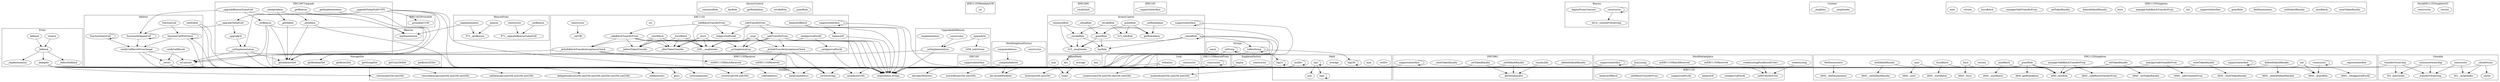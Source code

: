 strict digraph {
subgraph cluster_4355_SignedMath {
label = "SignedMath"
"4355_min" [label="min"]
"4355_average" [label="average"]
"4355_abs" [label="abs"]
"4355_max" [label="max"]
}subgraph cluster_388_IAccessControl {
label = "IAccessControl"
"388_grantRole" [label="grantRole"]
"388_revokeRole" [label="revokeRole"]
"388_getRoleAdmin" [label="getRoleAdmin"]
"388_hasRole" [label="hasRole"]
"388_renounceRole" [label="renounceRole"]
}subgraph cluster_907_Proxy {
label = "Proxy"
"907_receive" [label="receive"]
"907__implementation" [label="_implementation"]
"907__fallback" [label="_fallback"]
"907_fallback" [label="fallback"]
"907__delegate" [label="_delegate"]
"907__beforeFallback" [label="_beforeFallback"]
"907__fallback" -> "907__delegate"
"907__fallback" -> "907__implementation"
"907_fallback" -> "907__fallback"
"907_receive" -> "907__fallback"
"907__fallback" -> "907__beforeFallback"
}subgraph cluster_2444_IERC1155Receiver {
label = "IERC1155Receiver"
"2444_onERC1155Received" [label="onERC1155Received"]
"2444_onERC1155BatchReceived" [label="onERC1155BatchReceived"]
}subgraph cluster_3348_Strings {
label = "Strings"
"3348_toString" [label="toString"]
"3348_toHexString" [label="toHexString"]
"3348_equal" [label="equal"]
"3348_toHexString" -> "3348_toHexString"
"3348_toString" -> "3348_toString"
}subgraph cluster_4250_Math {
label = "Math"
"4250_ceilDiv" [label="ceilDiv"]
"4250_min" [label="min"]
"4250_log2" [label="log2"]
"4250_max" [label="max"]
"4250_log10" [label="log10"]
"4250_average" [label="average"]
"4250_mulDiv" [label="mulDiv"]
"4250_sqrt" [label="sqrt"]
"4250_log256" [label="log256"]
"4250_log2" -> "4250_log2"
"4250_log10" -> "4250_log10"
"4250_mulDiv" -> "4250_mulDiv"
"4250_sqrt" -> "4250_log2"
"4250_sqrt" -> "4250_sqrt"
"4250_sqrt" -> "4250_min"
"4250_log256" -> "4250_log256"
}subgraph cluster_2459_IERC1155MetadataURI {
label = "IERC1155MetadataURI"
"2459_uri" [label="uri"]
}subgraph cluster_541_IERC2981 {
label = "IERC2981"
"541_royaltyInfo" [label="royaltyInfo"]
}subgraph cluster_1058_UpgradeableBeacon {
label = "UpgradeableBeacon"
"1058_upgradeTo" [label="upgradeTo"]
"1058_constructor" [label="constructor"]
"1058_implementation" [label="implementation"]
"1058__setImplementation" [label="_setImplementation"]
"1058_constructor" -> "1058__setImplementation"
"1058_upgradeTo" -> "1058_onlyOwner"
"1058_upgradeTo" -> "1058__setImplementation"
}subgraph cluster_551_IERC1822Proxiable {
label = "IERC1822Proxiable"
"551_proxiableUUID" [label="proxiableUUID"]
}subgraph cluster_2987_Address {
label = "Address"
"2987_sendValue" [label="sendValue"]
"2987__revert" [label="_revert"]
"2987_functionCall" [label="functionCall"]
"2987_verifyCallResult" [label="verifyCallResult"]
"2987_functionCallWithValue" [label="functionCallWithValue"]
"2987_verifyCallResultFromTarget" [label="verifyCallResultFromTarget"]
"2987_functionStaticCall" [label="functionStaticCall"]
"2987_functionDelegateCall" [label="functionDelegateCall"]
"2987_isContract" [label="isContract"]
"2987_verifyCallResult" -> "2987__revert"
"2987_functionStaticCall" -> "2987_verifyCallResultFromTarget"
"2987_verifyCallResultFromTarget" -> "2987__revert"
"2987_functionCallWithValue" -> "2987_verifyCallResultFromTarget"
"2987_functionDelegateCall" -> "2987_functionDelegateCall"
"2987_verifyCallResultFromTarget" -> "2987_isContract"
"2987_functionCall" -> "2987_functionCallWithValue"
"2987_functionStaticCall" -> "2987_functionStaticCall"
"2987_functionDelegateCall" -> "2987_verifyCallResultFromTarget"
"2987_functionCallWithValue" -> "2987_functionCallWithValue"
}subgraph cluster_3372_ERC165 {
label = "ERC165"
"3372_supportsInterface" [label="supportsInterface"]
}subgraph cluster_5421_MockSingletonFactory {
label = "MockSingletonFactory"
"5421_constructor" [label="constructor"]
"5421__computeAddress" [label="_computeAddress"]
"5421_computeAddress" [label="computeAddress"]
"5421_computeAddress" -> "5421__computeAddress"
}subgraph cluster_3119_StorageSlot {
label = "StorageSlot"
"3119_getBytes32Slot" [label="getBytes32Slot"]
"3119_getUint256Slot" [label="getUint256Slot"]
"3119_getStringSlot" [label="getStringSlot"]
"3119_getBytesSlot" [label="getBytesSlot"]
"3119_getAddressSlot" [label="getAddressSlot"]
"3119_getBooleanSlot" [label="getBooleanSlot"]
}subgraph cluster_3384_IERC165 {
label = "IERC165"
"3384_supportsInterface" [label="supportsInterface"]
}subgraph cluster_315_AccessControl {
label = "AccessControl"
"315__checkRole" [label="_checkRole"]
"315_grantRole" [label="grantRole"]
"315_revokeRole" [label="revokeRole"]
"315_hasRole" [label="hasRole"]
"315_getRoleAdmin" [label="getRoleAdmin"]
"315_supportsInterface" [label="supportsInterface"]
"315__revokeRole" [label="_revokeRole"]
"315__setupRole" [label="_setupRole"]
"315_renounceRole" [label="renounceRole"]
"315__setRoleAdmin" [label="_setRoleAdmin"]
"315__grantRole" [label="_grantRole"]
"315_renounceRole" -> "315__msgSender"
"315_renounceRole" -> "315__revokeRole"
"315__grantRole" -> "315_hasRole"
"315__checkRole" -> "315_hasRole"
"315_grantRole" -> "315_onlyRole"
"315_revokeRole" -> "315_onlyRole"
"315__setRoleAdmin" -> "315_getRoleAdmin"
"315_supportsInterface" -> "315_supportsInterface"
"315_revokeRole" -> "315__revokeRole"
"315__checkRole" -> "315__checkRole"
"315__revokeRole" -> "315__msgSender"
"315__revokeRole" -> "315_hasRole"
"315__grantRole" -> "315__msgSender"
"315_grantRole" -> "315__grantRole"
"315_revokeRole" -> "315_getRoleAdmin"
"315__setupRole" -> "315__grantRole"
"315_grantRole" -> "315_getRoleAdmin"
"315__checkRole" -> "315__msgSender"
}subgraph cluster_4924_Lock {
label = "Lock"
"4924_withdraw" [label="withdraw"]
"4924_constructor" [label="constructor"]
}subgraph cluster_4414_Beacon {
label = "Beacon"
"4414_constructor" [label="constructor"]
"4414_deployProxyContract" [label="deployProxyContract"]
"4414_constructor" -> "4414__transferOwnership"
"4414_constructor" -> "4414_constructor"
}subgraph cluster_3009_Context {
label = "Context"
"3009__msgSender" [label="_msgSender"]
"3009__msgData" [label="_msgData"]
}subgraph cluster_973_BeaconProxy {
label = "BeaconProxy"
"973__setBeacon" [label="_setBeacon"]
"973__beacon" [label="_beacon"]
"973_constructor" [label="constructor"]
"973__implementation" [label="_implementation"]
"973__implementation" -> "973__getBeacon"
"973_constructor" -> "973__upgradeBeaconToAndCall"
"973__setBeacon" -> "973__upgradeBeaconToAndCall"
"973__beacon" -> "973__getBeacon"
}subgraph cluster_983_IBeacon {
label = "IBeacon"
"983_implementation" [label="implementation"]
}subgraph cluster_855_ERC1967Upgrade {
label = "ERC1967Upgrade"
"855__getAdmin" [label="_getAdmin"]
"855__getBeacon" [label="_getBeacon"]
"855__upgradeToAndCall" [label="_upgradeToAndCall"]
"855__upgradeTo" [label="_upgradeTo"]
"855__setBeacon" [label="_setBeacon"]
"855__upgradeBeaconToAndCall" [label="_upgradeBeaconToAndCall"]
"855__setAdmin" [label="_setAdmin"]
"855__changeAdmin" [label="_changeAdmin"]
"855__getImplementation" [label="_getImplementation"]
"855__upgradeToAndCallUUPS" [label="_upgradeToAndCallUUPS"]
"855__setImplementation" [label="_setImplementation"]
"855__changeAdmin" -> "855__getAdmin"
"855__changeAdmin" -> "855__setAdmin"
"855__upgradeTo" -> "855__setImplementation"
"855__upgradeBeaconToAndCall" -> "855__setBeacon"
"855__upgradeToAndCallUUPS" -> "855__upgradeToAndCall"
"855__upgradeToAndCallUUPS" -> "855__setImplementation"
"855__upgradeToAndCall" -> "855__upgradeTo"
}subgraph cluster_4445_ERC1155BeaconProxy {
label = "ERC1155BeaconProxy"
"4445_constructor" [label="constructor"]
"4445_constructor" -> "4445_constructor"
}subgraph cluster_4959_SingletonFactory {
label = "SingletonFactory"
"4959_constructor" [label="constructor"]
"4959_deploy" [label="deploy"]
}subgraph cluster_5089_IERC1155Singleton {
label = "IERC1155Singleton"
"5089_resetTokenRoyalty" [label="resetTokenRoyalty"]
"5089_mintBatch" [label="mintBatch"]
"5089_setDefaultRoyalty" [label="setDefaultRoyalty"]
"5089_feeDenominator" [label="feeDenominator"]
"5089_grantRole" [label="grantRole"]
"5089_supportsInterface" [label="supportsInterface"]
"5089_init" [label="init"]
"5089_managerSafeBatchTransferFrom" [label="managerSafeBatchTransferFrom"]
"5089_burn" [label="burn"]
"5089_deleteDefaultRoyalty" [label="deleteDefaultRoyalty"]
"5089_setTokenRoyalty" [label="setTokenRoyalty"]
"5089_managerSafeTransferFrom" [label="managerSafeTransferFrom"]
"5089_burnBatch" [label="burnBatch"]
"5089_version" [label="version"]
"5089_mint" [label="mint"]
}subgraph cluster_2657_ERC2981 {
label = "ERC2981"
"2657__deleteDefaultRoyalty" [label="_deleteDefaultRoyalty"]
"2657__feeDenominator" [label="_feeDenominator"]
"2657_supportsInterface" [label="supportsInterface"]
"2657_royaltyInfo" [label="royaltyInfo"]
"2657__setDefaultRoyalty" [label="_setDefaultRoyalty"]
"2657__resetTokenRoyalty" [label="_resetTokenRoyalty"]
"2657__setTokenRoyalty" [label="_setTokenRoyalty"]
"2657_supportsInterface" -> "2657_supportsInterface"
"2657_royaltyInfo" -> "2657__feeDenominator"
"2657__setTokenRoyalty" -> "2657__feeDenominator"
"2657__setDefaultRoyalty" -> "2657__feeDenominator"
}subgraph cluster_2403_IERC1155 {
label = "IERC1155"
"2403_safeTransferFrom" [label="safeTransferFrom"]
"2403_setApprovalForAll" [label="setApprovalForAll"]
"2403_balanceOf" [label="balanceOf"]
"2403_isApprovedForAll" [label="isApprovedForAll"]
"2403_safeBatchTransferFrom" [label="safeBatchTransferFrom"]
"2403_balanceOfBatch" [label="balanceOfBatch"]
}subgraph cluster_5348_MockMarketplace {
label = "MockMarketplace"
"5348_buyListing" [label="buyListing"]
"5348_createListing" [label="createListing"]
"5348_onERC1155Received" [label="onERC1155Received"]
"5348_onERC1155BatchReceived" [label="onERC1155BatchReceived"]
"5348_createListingForAllowedUsers" [label="createListingForAllowedUsers"]
"5348_supportsInterface" [label="supportsInterface"]
"5348_supportsInterface" -> "5348_supportsInterface"
}subgraph cluster_2281_ERC1155 {
label = "ERC1155"
"2281__safeBatchTransferFrom" [label="_safeBatchTransferFrom"]
"2281_safeBatchTransferFrom" [label="safeBatchTransferFrom"]
"2281_balanceOfBatch" [label="balanceOfBatch"]
"2281_supportsInterface" [label="supportsInterface"]
"2281__asSingletonArray" [label="_asSingletonArray"]
"2281_setApprovalForAll" [label="setApprovalForAll"]
"2281__mint" [label="_mint"]
"2281__mintBatch" [label="_mintBatch"]
"2281__safeTransferFrom" [label="_safeTransferFrom"]
"2281_constructor" [label="constructor"]
"2281_uri" [label="uri"]
"2281__doSafeTransferAcceptanceCheck" [label="_doSafeTransferAcceptanceCheck"]
"2281__burn" [label="_burn"]
"2281_safeTransferFrom" [label="safeTransferFrom"]
"2281_isApprovedForAll" [label="isApprovedForAll"]
"2281__afterTokenTransfer" [label="_afterTokenTransfer"]
"2281__beforeTokenTransfer" [label="_beforeTokenTransfer"]
"2281__doSafeBatchTransferAcceptanceCheck" [label="_doSafeBatchTransferAcceptanceCheck"]
"2281__setURI" [label="_setURI"]
"2281_balanceOf" [label="balanceOf"]
"2281__setApprovalForAll" [label="_setApprovalForAll"]
"2281__burnBatch" [label="_burnBatch"]
"2281__mintBatch" -> "2281__msgSender"
"2281__burn" -> "2281__beforeTokenTransfer"
"2281_supportsInterface" -> "2281_supportsInterface"
"2281_safeTransferFrom" -> "2281__msgSender"
"2281__safeTransferFrom" -> "2281__afterTokenTransfer"
"2281_balanceOfBatch" -> "2281_balanceOf"
"2281_safeBatchTransferFrom" -> "2281__safeBatchTransferFrom"
"2281__safeBatchTransferFrom" -> "2281__msgSender"
"2281__mint" -> "2281__doSafeTransferAcceptanceCheck"
"2281__mint" -> "2281__afterTokenTransfer"
"2281_constructor" -> "2281__setURI"
"2281_safeBatchTransferFrom" -> "2281_isApprovedForAll"
"2281__safeBatchTransferFrom" -> "2281__afterTokenTransfer"
"2281_safeTransferFrom" -> "2281__safeTransferFrom"
"2281__safeTransferFrom" -> "2281__beforeTokenTransfer"
"2281__burn" -> "2281__asSingletonArray"
"2281_safeTransferFrom" -> "2281_isApprovedForAll"
"2281__mintBatch" -> "2281__afterTokenTransfer"
"2281__burnBatch" -> "2281__msgSender"
"2281__safeBatchTransferFrom" -> "2281__beforeTokenTransfer"
"2281__safeTransferFrom" -> "2281__asSingletonArray"
"2281__burnBatch" -> "2281__beforeTokenTransfer"
"2281__burn" -> "2281__afterTokenTransfer"
"2281_setApprovalForAll" -> "2281__setApprovalForAll"
"2281_safeBatchTransferFrom" -> "2281__msgSender"
"2281__mint" -> "2281__msgSender"
"2281__mint" -> "2281__beforeTokenTransfer"
"2281__safeTransferFrom" -> "2281__doSafeTransferAcceptanceCheck"
"2281__mintBatch" -> "2281__doSafeBatchTransferAcceptanceCheck"
"2281__safeTransferFrom" -> "2281__msgSender"
"2281__burn" -> "2281__msgSender"
"2281__mint" -> "2281__asSingletonArray"
"2281_setApprovalForAll" -> "2281__msgSender"
"2281__safeBatchTransferFrom" -> "2281__doSafeBatchTransferAcceptanceCheck"
"2281__mintBatch" -> "2281__beforeTokenTransfer"
"2281__burnBatch" -> "2281__afterTokenTransfer"
}subgraph cluster_4845_ERC1155Singleton {
label = "ERC1155Singleton"
"4845__registerInterface" [label="_registerInterface"]
"4845_deleteDefaultRoyalty" [label="deleteDefaultRoyalty"]
"4845_resetTokenRoyalty" [label="resetTokenRoyalty"]
"4845_init" [label="init"]
"4845_supportsInterface" [label="supportsInterface"]
"4845_managerSafeTransferFrom" [label="managerSafeTransferFrom"]
"4845_setTokenRoyalty" [label="setTokenRoyalty"]
"4845_managerSafeBatchTransferFrom" [label="managerSafeBatchTransferFrom"]
"4845_grantRole" [label="grantRole"]
"4845_feeDenominator" [label="feeDenominator"]
"4845_constructor" [label="constructor"]
"4845_version" [label="version"]
"4845_mintBatch" [label="mintBatch"]
"4845_burn" [label="burn"]
"4845_burnBatch" [label="burnBatch"]
"4845_mint" [label="mint"]
"4845_setDefaultRoyalty" [label="setDefaultRoyalty"]
"4845_burn" -> "4845__burn"
"4845_burnBatch" -> "4845_onlyRole"
"4845_setDefaultRoyalty" -> "4845_onlyRole"
"4845_managerSafeBatchTransferFrom" -> "4845__safeBatchTransferFrom"
"4845_init" -> "4845__grantRole"
"4845_grantRole" -> "4845_onlyRole"
"4845_deleteDefaultRoyalty" -> "4845__deleteDefaultRoyalty"
"4845_mintBatch" -> "4845_onlyRole"
"4845_resetTokenRoyalty" -> "4845__resetTokenRoyalty"
"4845_grantRole" -> "4845__grantRole"
"4845_managerSafeTransferFrom" -> "4845_onlyRole"
"4845_init" -> "4845__setApprovalForAll"
"4845_mint" -> "4845__mint"
"4845_setDefaultRoyalty" -> "4845__setDefaultRoyalty"
"4845_setTokenRoyalty" -> "4845_onlyRole"
"4845_mintBatch" -> "4845__mintBatch"
"4845_supportsInterface" -> "4845_supportsInterface"
"4845_managerSafeBatchTransferFrom" -> "4845_onlyRole"
"4845_mint" -> "4845_onlyRole"
"4845_grantRole" -> "4845_getRoleAdmin"
"4845_feeDenominator" -> "4845__feeDenominator"
"4845_constructor" -> "4845_constructor"
"4845_deleteDefaultRoyalty" -> "4845_onlyRole"
"4845_resetTokenRoyalty" -> "4845_onlyRole"
"4845_burnBatch" -> "4845__burnBatch"
"4845_constructor" -> "4845__grantRole"
"4845_setTokenRoyalty" -> "4845__setTokenRoyalty"
"4845_managerSafeTransferFrom" -> "4845__safeTransferFrom"
"4845_burn" -> "4845_onlyRole"
}subgraph cluster_501_Ownable {
label = "Ownable"
"501_transferOwnership" [label="transferOwnership"]
"501__checkOwner" [label="_checkOwner"]
"501_renounceOwnership" [label="renounceOwnership"]
"501_constructor" [label="constructor"]
"501__transferOwnership" [label="_transferOwnership"]
"501_owner" [label="owner"]
"501__checkOwner" -> "501_owner"
"501_transferOwnership" -> "501__transferOwnership"
"501_renounceOwnership" -> "501__transferOwnership"
"501__checkOwner" -> "501__msgSender"
"501_constructor" -> "501__msgSender"
"501_renounceOwnership" -> "501_onlyOwner"
"501_constructor" -> "501__transferOwnership"
"501_transferOwnership" -> "501_onlyOwner"
}subgraph cluster_5110_MockERC1155SingletonV2 {
label = "MockERC1155SingletonV2"
"5110_version" [label="version"]
"5110_constructor" [label="constructor"]
}subgraph cluster_solidity {
label = "[Solidity]"
"balance(address)" 
"delegatecall(uint256,uint256,uint256,uint256,uint256,uint256)" 
"mload(uint256)" 
"code(address)" 
"return(uint256,uint256)" 
"type()" 
"create2(uint256,uint256,uint256,uint256)" 
"mstore8(uint256,uint256)" 
"calldatacopy(uint256,uint256,uint256)" 
"keccak256(bytes)" 
"returndatasize()" 
"abi.encodePacked()" 
"calldatasize()" 
"returndatacopy(uint256,uint256,uint256)" 
"mulmod(uint256,uint256,uint256)" 
"revert(string)" 
"byte(uint256,uint256)" 
"revert(uint256,uint256)" 
"gas()" 
"require(bool,string)" 
"907__delegate" -> "gas()"
"2281__mintBatch" -> "require(bool,string)"
"3348_equal" -> "keccak256(bytes)"
"2281__safeBatchTransferFrom" -> "require(bool,string)"
"5421__computeAddress" -> "keccak256(bytes)"
"315__checkRole" -> "revert(string)"
"2657_supportsInterface" -> "type()"
"4959_deploy" -> "mload(uint256)"
"2281__burn" -> "require(bool,string)"
"501_transferOwnership" -> "require(bool,string)"
"3348_toString" -> "mstore8(uint256,uint256)"
"2987_sendValue" -> "require(bool,string)"
"2987_functionCallWithValue" -> "balance(address)"
"4959_deploy" -> "revert(uint256,uint256)"
"2987_verifyCallResultFromTarget" -> "require(bool,string)"
"2281_safeTransferFrom" -> "require(bool,string)"
"907__delegate" -> "returndatasize()"
"2281__mint" -> "require(bool,string)"
"315_supportsInterface" -> "type()"
"2281__doSafeTransferAcceptanceCheck" -> "revert(string)"
"907__delegate" -> "calldatasize()"
"2281_safeBatchTransferFrom" -> "require(bool,string)"
"4924_constructor" -> "require(bool,string)"
"2281__safeTransferFrom" -> "require(bool,string)"
"907__delegate" -> "revert(uint256,uint256)"
"2281__setApprovalForAll" -> "require(bool,string)"
"2281_balanceOf" -> "require(bool,string)"
"2987_sendValue" -> "balance(address)"
"2987__revert" -> "revert(uint256,uint256)"
"4250_mulDiv" -> "mulmod(uint256,uint256,uint256)"
"2281_supportsInterface" -> "type()"
"3348_toString" -> "abi.encodePacked()"
"5348_buyListing" -> "require(bool,string)"
"315_renounceRole" -> "require(bool,string)"
"2657__setTokenRoyalty" -> "require(bool,string)"
"315__checkRole" -> "abi.encodePacked()"
"2987_functionCallWithValue" -> "require(bool,string)"
"2281__burnBatch" -> "require(bool,string)"
"3348_toHexString" -> "require(bool,string)"
"5421__computeAddress" -> "abi.encodePacked()"
"907__delegate" -> "returndatacopy(uint256,uint256,uint256)"
"4445_constructor" -> "require(bool,string)"
"855__setBeacon" -> "require(bool,string)"
"4845_init" -> "require(bool,string)"
"4959_deploy" -> "create2(uint256,uint256,uint256,uint256)"
"4845_grantRole" -> "require(bool,string)"
"4250_mulDiv" -> "require(bool,string)"
"3372_supportsInterface" -> "type()"
"4924_withdraw" -> "balance(address)"
"2987__revert" -> "mload(uint256)"
"855__setAdmin" -> "require(bool,string)"
"2987_isContract" -> "code(address)"
"2987__revert" -> "revert(string)"
"2281__doSafeBatchTransferAcceptanceCheck" -> "revert(string)"
"855__setImplementation" -> "require(bool,string)"
"855__upgradeToAndCallUUPS" -> "revert(string)"
"2657__setDefaultRoyalty" -> "require(bool,string)"
"3348_toString" -> "byte(uint256,uint256)"
"907__delegate" -> "return(uint256,uint256)"
"501__checkOwner" -> "require(bool,string)"
"1058__setImplementation" -> "require(bool,string)"
"5348_supportsInterface" -> "type()"
"907__delegate" -> "calldatacopy(uint256,uint256,uint256)"
"855__upgradeToAndCallUUPS" -> "require(bool,string)"
"4924_withdraw" -> "require(bool,string)"
"907__delegate" -> "delegatecall(uint256,uint256,uint256,uint256,uint256,uint256)"
"2281_balanceOfBatch" -> "require(bool,string)"
}"855__getImplementation" -> "3119_getAddressSlot"
"973__implementation" -> "983_implementation"
"5348_createListingForAllowedUsers" -> "2403_safeTransferFrom"
"855__upgradeToAndCallUUPS" -> "551_proxiableUUID"
"855__upgradeBeaconToAndCall" -> "983_implementation"
"855__upgradeBeaconToAndCall" -> "2987_functionDelegateCall"
"855__getBeacon" -> "3119_getAddressSlot"
"855__upgradeToAndCall" -> "2987_functionDelegateCall"
"855__setImplementation" -> "3119_getAddressSlot"
"855__getAdmin" -> "3119_getAddressSlot"
"855__setBeacon" -> "2987_isContract"
"855__setBeacon" -> "983_implementation"
"3348_toString" -> "4250_log10"
"3348_toHexString" -> "4250_log256"
"2281__doSafeBatchTransferAcceptanceCheck" -> "2444_onERC1155BatchReceived"
"2281__doSafeBatchTransferAcceptanceCheck" -> "2987_isContract"
"855__upgradeToAndCallUUPS" -> "3119_getBooleanSlot"
"315__checkRole" -> "3348_toHexString"
"5348_createListing" -> "2403_safeTransferFrom"
"5348_buyListing" -> "2403_safeTransferFrom"
"855__setImplementation" -> "2987_isContract"
"2281__doSafeTransferAcceptanceCheck" -> "2444_onERC1155Received"
"855__setBeacon" -> "3119_getAddressSlot"
"3348_toString" -> "4355_abs"
"2281__doSafeTransferAcceptanceCheck" -> "2987_isContract"
"1058__setImplementation" -> "2987_isContract"
"855__setAdmin" -> "3119_getAddressSlot"
}